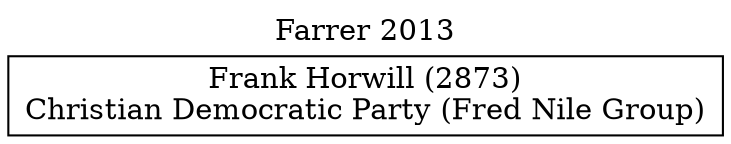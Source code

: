 // House preference flow
digraph "Frank Horwill (2873)_Farrer_2013" {
	graph [label="Farrer 2013" labelloc=t mclimit=10]
	node [shape=box]
	"Frank Horwill (2873)" [label="Frank Horwill (2873)
Christian Democratic Party (Fred Nile Group)"]
}
